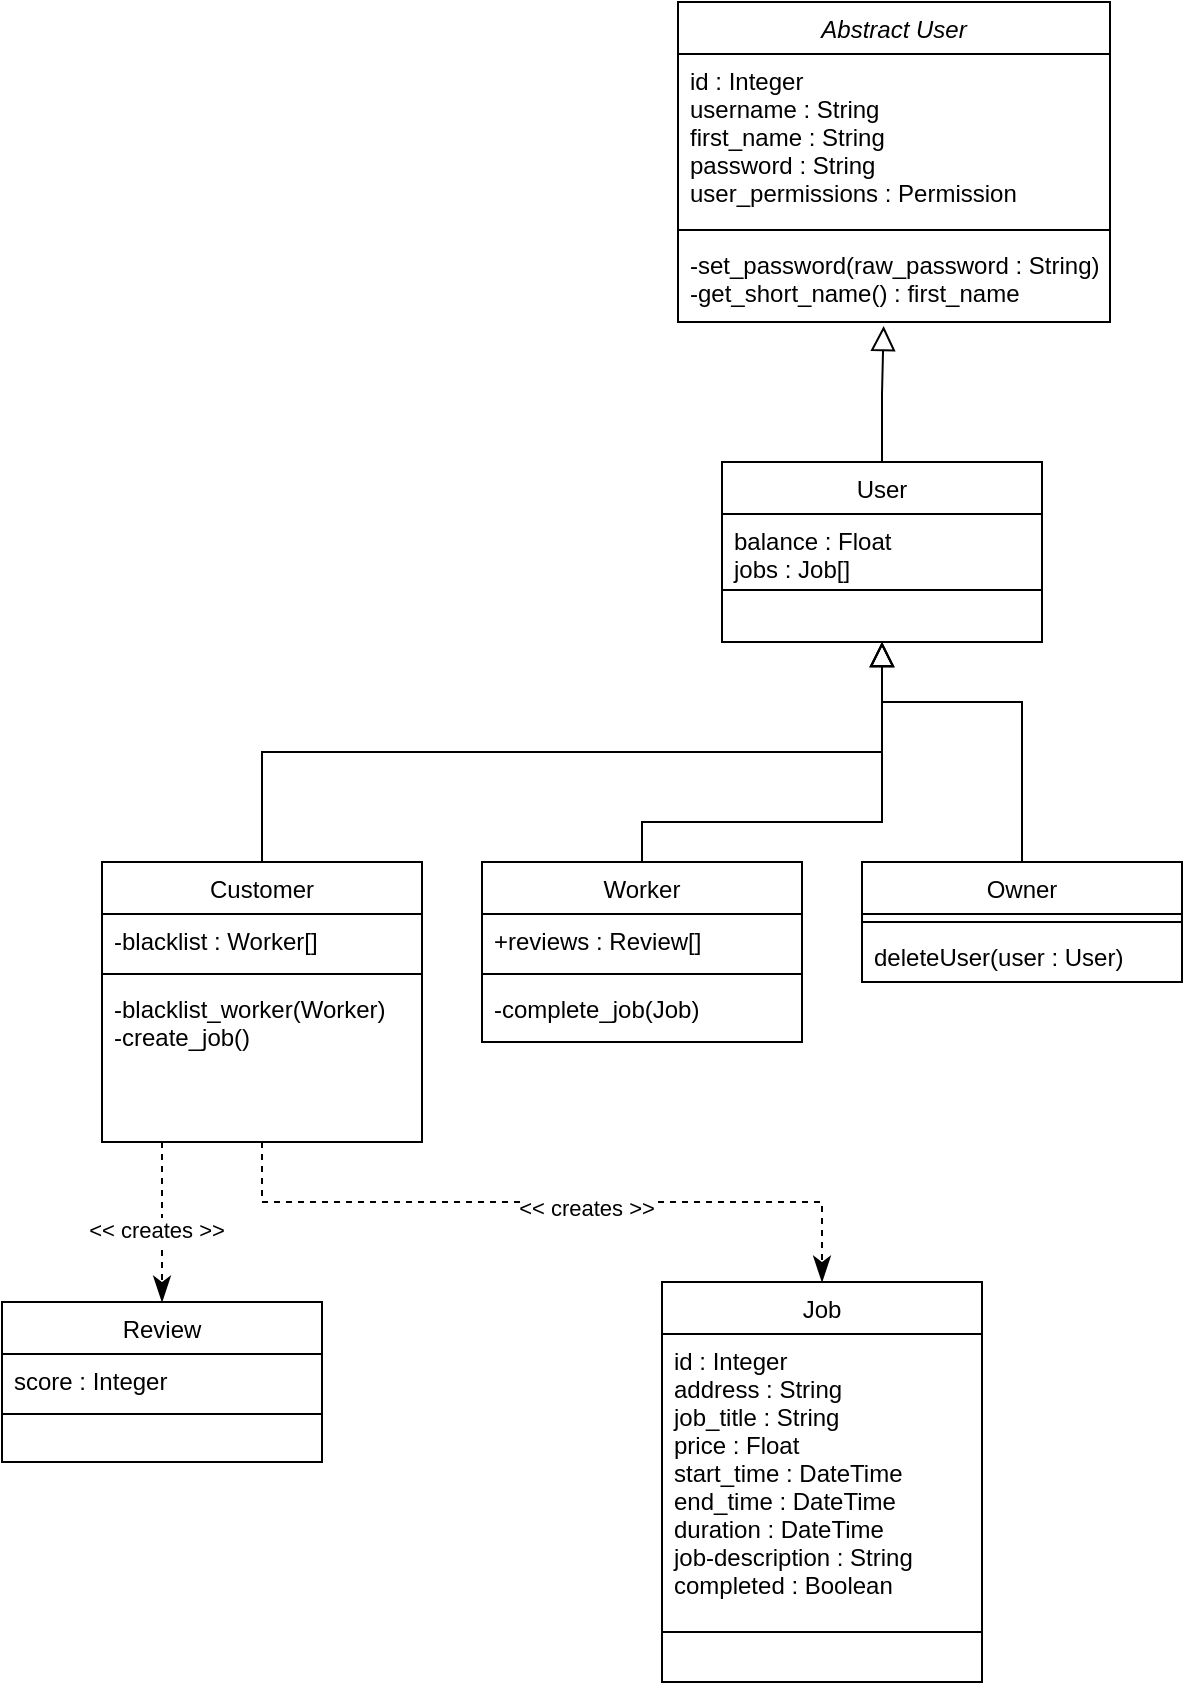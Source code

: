 <mxfile version="14.6.1" type="device"><diagram id="C5RBs43oDa-KdzZeNtuy" name="Page-1"><mxGraphModel dx="2148" dy="1902" grid="1" gridSize="10" guides="1" tooltips="1" connect="1" arrows="1" fold="1" page="1" pageScale="1" pageWidth="827" pageHeight="1169" math="0" shadow="0"><root><mxCell id="WIyWlLk6GJQsqaUBKTNV-0"/><mxCell id="WIyWlLk6GJQsqaUBKTNV-1" parent="WIyWlLk6GJQsqaUBKTNV-0"/><mxCell id="zkfFHV4jXpPFQw0GAbJ--0" value="User" style="swimlane;fontStyle=0;align=center;verticalAlign=top;childLayout=stackLayout;horizontal=1;startSize=26;horizontalStack=0;resizeParent=1;resizeLast=0;collapsible=1;marginBottom=0;rounded=0;shadow=0;strokeWidth=1;" parent="WIyWlLk6GJQsqaUBKTNV-1" vertex="1"><mxGeometry x="220" y="120" width="160" height="90" as="geometry"><mxRectangle x="220" y="120" width="160" height="26" as="alternateBounds"/></mxGeometry></mxCell><mxCell id="zkfFHV4jXpPFQw0GAbJ--1" value="balance : Float&#10;jobs : Job[]" style="text;align=left;verticalAlign=top;spacingLeft=4;spacingRight=4;overflow=hidden;rotatable=0;points=[[0,0.5],[1,0.5]];portConstraint=eastwest;" parent="zkfFHV4jXpPFQw0GAbJ--0" vertex="1"><mxGeometry y="26" width="160" height="34" as="geometry"/></mxCell><mxCell id="zkfFHV4jXpPFQw0GAbJ--4" value="" style="line;html=1;strokeWidth=1;align=left;verticalAlign=middle;spacingTop=-1;spacingLeft=3;spacingRight=3;rotatable=0;labelPosition=right;points=[];portConstraint=eastwest;" parent="zkfFHV4jXpPFQw0GAbJ--0" vertex="1"><mxGeometry y="60" width="160" height="8" as="geometry"/></mxCell><mxCell id="zkfFHV4jXpPFQw0GAbJ--6" value="Customer" style="swimlane;fontStyle=0;align=center;verticalAlign=top;childLayout=stackLayout;horizontal=1;startSize=26;horizontalStack=0;resizeParent=1;resizeLast=0;collapsible=1;marginBottom=0;rounded=0;shadow=0;strokeWidth=1;" parent="WIyWlLk6GJQsqaUBKTNV-1" vertex="1"><mxGeometry x="-90" y="320" width="160" height="140" as="geometry"><mxRectangle x="130" y="380" width="160" height="26" as="alternateBounds"/></mxGeometry></mxCell><mxCell id="zkfFHV4jXpPFQw0GAbJ--7" value="-blacklist : Worker[]" style="text;align=left;verticalAlign=top;spacingLeft=4;spacingRight=4;overflow=hidden;rotatable=0;points=[[0,0.5],[1,0.5]];portConstraint=eastwest;" parent="zkfFHV4jXpPFQw0GAbJ--6" vertex="1"><mxGeometry y="26" width="160" height="26" as="geometry"/></mxCell><mxCell id="zkfFHV4jXpPFQw0GAbJ--9" value="" style="line;html=1;strokeWidth=1;align=left;verticalAlign=middle;spacingTop=-1;spacingLeft=3;spacingRight=3;rotatable=0;labelPosition=right;points=[];portConstraint=eastwest;" parent="zkfFHV4jXpPFQw0GAbJ--6" vertex="1"><mxGeometry y="52" width="160" height="8" as="geometry"/></mxCell><mxCell id="zkfFHV4jXpPFQw0GAbJ--10" value="-blacklist_worker(Worker)&#10;-create_job()" style="text;align=left;verticalAlign=top;spacingLeft=4;spacingRight=4;overflow=hidden;rotatable=0;points=[[0,0.5],[1,0.5]];portConstraint=eastwest;fontStyle=0" parent="zkfFHV4jXpPFQw0GAbJ--6" vertex="1"><mxGeometry y="60" width="160" height="80" as="geometry"/></mxCell><mxCell id="zkfFHV4jXpPFQw0GAbJ--12" value="" style="endArrow=block;endSize=10;endFill=0;shadow=0;strokeWidth=1;rounded=0;edgeStyle=elbowEdgeStyle;elbow=vertical;" parent="WIyWlLk6GJQsqaUBKTNV-1" source="zkfFHV4jXpPFQw0GAbJ--6" target="zkfFHV4jXpPFQw0GAbJ--0" edge="1"><mxGeometry width="160" relative="1" as="geometry"><mxPoint x="200" y="203" as="sourcePoint"/><mxPoint x="200" y="203" as="targetPoint"/></mxGeometry></mxCell><mxCell id="zkfFHV4jXpPFQw0GAbJ--16" value="" style="endArrow=block;endSize=10;endFill=0;shadow=0;strokeWidth=1;rounded=0;edgeStyle=elbowEdgeStyle;elbow=vertical;exitX=0.5;exitY=0;exitDx=0;exitDy=0;" parent="WIyWlLk6GJQsqaUBKTNV-1" source="jamWjttyql0oKtKas-Qv-17" target="zkfFHV4jXpPFQw0GAbJ--0" edge="1"><mxGeometry width="160" relative="1" as="geometry"><mxPoint x="170" y="370" as="sourcePoint"/><mxPoint x="310" y="271" as="targetPoint"/><Array as="points"><mxPoint x="300" y="300"/></Array></mxGeometry></mxCell><mxCell id="zkfFHV4jXpPFQw0GAbJ--17" value="Review" style="swimlane;fontStyle=0;align=center;verticalAlign=top;childLayout=stackLayout;horizontal=1;startSize=26;horizontalStack=0;resizeParent=1;resizeLast=0;collapsible=1;marginBottom=0;rounded=0;shadow=0;strokeWidth=1;" parent="WIyWlLk6GJQsqaUBKTNV-1" vertex="1"><mxGeometry x="-140" y="540" width="160" height="80" as="geometry"><mxRectangle x="550" y="140" width="160" height="26" as="alternateBounds"/></mxGeometry></mxCell><mxCell id="zkfFHV4jXpPFQw0GAbJ--18" value="score : Integer" style="text;align=left;verticalAlign=top;spacingLeft=4;spacingRight=4;overflow=hidden;rotatable=0;points=[[0,0.5],[1,0.5]];portConstraint=eastwest;" parent="zkfFHV4jXpPFQw0GAbJ--17" vertex="1"><mxGeometry y="26" width="160" height="26" as="geometry"/></mxCell><mxCell id="zkfFHV4jXpPFQw0GAbJ--23" value="" style="line;html=1;strokeWidth=1;align=left;verticalAlign=middle;spacingTop=-1;spacingLeft=3;spacingRight=3;rotatable=0;labelPosition=right;points=[];portConstraint=eastwest;" parent="zkfFHV4jXpPFQw0GAbJ--17" vertex="1"><mxGeometry y="52" width="160" height="8" as="geometry"/></mxCell><mxCell id="jamWjttyql0oKtKas-Qv-2" value="Abstract User" style="swimlane;fontStyle=2;align=center;verticalAlign=top;childLayout=stackLayout;horizontal=1;startSize=26;horizontalStack=0;resizeParent=1;resizeLast=0;collapsible=1;marginBottom=0;rounded=0;shadow=0;strokeWidth=1;" parent="WIyWlLk6GJQsqaUBKTNV-1" vertex="1"><mxGeometry x="198" y="-110" width="216" height="160" as="geometry"><mxRectangle x="220" y="120" width="160" height="26" as="alternateBounds"/></mxGeometry></mxCell><mxCell id="jamWjttyql0oKtKas-Qv-3" value="id : Integer&#10;username : String&#10;first_name : String&#10;password : String&#10;user_permissions : Permission&#10;" style="text;align=left;verticalAlign=top;spacingLeft=4;spacingRight=4;overflow=hidden;rotatable=0;points=[[0,0.5],[1,0.5]];portConstraint=eastwest;" parent="jamWjttyql0oKtKas-Qv-2" vertex="1"><mxGeometry y="26" width="216" height="84" as="geometry"/></mxCell><mxCell id="jamWjttyql0oKtKas-Qv-4" value="" style="line;html=1;strokeWidth=1;align=left;verticalAlign=middle;spacingTop=-1;spacingLeft=3;spacingRight=3;rotatable=0;labelPosition=right;points=[];portConstraint=eastwest;" parent="jamWjttyql0oKtKas-Qv-2" vertex="1"><mxGeometry y="110" width="216" height="8" as="geometry"/></mxCell><mxCell id="jamWjttyql0oKtKas-Qv-5" value="-set_password(raw_password : String)&#10;-get_short_name() : first_name" style="text;align=left;verticalAlign=top;spacingLeft=4;spacingRight=4;overflow=hidden;rotatable=0;points=[[0,0.5],[1,0.5]];portConstraint=eastwest;" parent="jamWjttyql0oKtKas-Qv-2" vertex="1"><mxGeometry y="118" width="216" height="42" as="geometry"/></mxCell><mxCell id="jamWjttyql0oKtKas-Qv-10" value="" style="endArrow=block;endSize=10;endFill=0;shadow=0;strokeWidth=1;rounded=0;edgeStyle=elbowEdgeStyle;elbow=vertical;entryX=0.476;entryY=1.048;entryDx=0;entryDy=0;entryPerimeter=0;exitX=0.5;exitY=0;exitDx=0;exitDy=0;" parent="WIyWlLk6GJQsqaUBKTNV-1" source="zkfFHV4jXpPFQw0GAbJ--0" target="jamWjttyql0oKtKas-Qv-5" edge="1"><mxGeometry width="160" relative="1" as="geometry"><mxPoint x="465" y="162" as="sourcePoint"/><mxPoint x="355" y="60" as="targetPoint"/></mxGeometry></mxCell><mxCell id="jamWjttyql0oKtKas-Qv-15" value="" style="endArrow=block;endSize=10;endFill=0;shadow=0;strokeWidth=1;rounded=0;edgeStyle=elbowEdgeStyle;elbow=vertical;exitX=0.5;exitY=0;exitDx=0;exitDy=0;" parent="WIyWlLk6GJQsqaUBKTNV-1" source="jamWjttyql0oKtKas-Qv-23" edge="1"><mxGeometry width="160" relative="1" as="geometry"><mxPoint x="370" y="370" as="sourcePoint"/><mxPoint x="300" y="210" as="targetPoint"/><Array as="points"><mxPoint x="410" y="240"/></Array></mxGeometry></mxCell><mxCell id="jamWjttyql0oKtKas-Qv-17" value="Worker" style="swimlane;fontStyle=0;align=center;verticalAlign=top;childLayout=stackLayout;horizontal=1;startSize=26;horizontalStack=0;resizeParent=1;resizeLast=0;collapsible=1;marginBottom=0;rounded=0;shadow=0;strokeWidth=1;" parent="WIyWlLk6GJQsqaUBKTNV-1" vertex="1"><mxGeometry x="100" y="320" width="160" height="90" as="geometry"><mxRectangle x="130" y="380" width="160" height="26" as="alternateBounds"/></mxGeometry></mxCell><mxCell id="jamWjttyql0oKtKas-Qv-18" value="+reviews : Review[]" style="text;align=left;verticalAlign=top;spacingLeft=4;spacingRight=4;overflow=hidden;rotatable=0;points=[[0,0.5],[1,0.5]];portConstraint=eastwest;" parent="jamWjttyql0oKtKas-Qv-17" vertex="1"><mxGeometry y="26" width="160" height="26" as="geometry"/></mxCell><mxCell id="jamWjttyql0oKtKas-Qv-20" value="" style="line;html=1;strokeWidth=1;align=left;verticalAlign=middle;spacingTop=-1;spacingLeft=3;spacingRight=3;rotatable=0;labelPosition=right;points=[];portConstraint=eastwest;" parent="jamWjttyql0oKtKas-Qv-17" vertex="1"><mxGeometry y="52" width="160" height="8" as="geometry"/></mxCell><mxCell id="7aDmkVSCCBcbJCF5BBJy-2" value="-complete_job(Job)" style="text;align=left;verticalAlign=top;spacingLeft=4;spacingRight=4;overflow=hidden;rotatable=0;points=[[0,0.5],[1,0.5]];portConstraint=eastwest;fontStyle=0" vertex="1" parent="jamWjttyql0oKtKas-Qv-17"><mxGeometry y="60" width="160" height="30" as="geometry"/></mxCell><mxCell id="jamWjttyql0oKtKas-Qv-23" value="Owner" style="swimlane;fontStyle=0;align=center;verticalAlign=top;childLayout=stackLayout;horizontal=1;startSize=26;horizontalStack=0;resizeParent=1;resizeLast=0;collapsible=1;marginBottom=0;rounded=0;shadow=0;strokeWidth=1;" parent="WIyWlLk6GJQsqaUBKTNV-1" vertex="1"><mxGeometry x="290" y="320" width="160" height="60" as="geometry"><mxRectangle x="130" y="380" width="160" height="26" as="alternateBounds"/></mxGeometry></mxCell><mxCell id="jamWjttyql0oKtKas-Qv-26" value="" style="line;html=1;strokeWidth=1;align=left;verticalAlign=middle;spacingTop=-1;spacingLeft=3;spacingRight=3;rotatable=0;labelPosition=right;points=[];portConstraint=eastwest;" parent="jamWjttyql0oKtKas-Qv-23" vertex="1"><mxGeometry y="26" width="160" height="8" as="geometry"/></mxCell><mxCell id="jamWjttyql0oKtKas-Qv-28" value="deleteUser(user : User)" style="text;align=left;verticalAlign=top;spacingLeft=4;spacingRight=4;overflow=hidden;rotatable=0;points=[[0,0.5],[1,0.5]];portConstraint=eastwest;" parent="jamWjttyql0oKtKas-Qv-23" vertex="1"><mxGeometry y="34" width="160" height="26" as="geometry"/></mxCell><mxCell id="jamWjttyql0oKtKas-Qv-29" value="Job" style="swimlane;fontStyle=0;align=center;verticalAlign=top;childLayout=stackLayout;horizontal=1;startSize=26;horizontalStack=0;resizeParent=1;resizeLast=0;collapsible=1;marginBottom=0;rounded=0;shadow=0;strokeWidth=1;" parent="WIyWlLk6GJQsqaUBKTNV-1" vertex="1"><mxGeometry x="190" y="530" width="160" height="200" as="geometry"><mxRectangle x="550" y="140" width="160" height="26" as="alternateBounds"/></mxGeometry></mxCell><mxCell id="jamWjttyql0oKtKas-Qv-30" value="id : Integer&#10;address : String&#10;job_title : String&#10;price : Float&#10;start_time : DateTime&#10;end_time : DateTime&#10;duration : DateTime&#10;job-description : String&#10;completed : Boolean" style="text;align=left;verticalAlign=top;spacingLeft=4;spacingRight=4;overflow=hidden;rotatable=0;points=[[0,0.5],[1,0.5]];portConstraint=eastwest;" parent="jamWjttyql0oKtKas-Qv-29" vertex="1"><mxGeometry y="26" width="160" height="134" as="geometry"/></mxCell><mxCell id="jamWjttyql0oKtKas-Qv-31" value="" style="line;html=1;strokeWidth=1;align=left;verticalAlign=middle;spacingTop=-1;spacingLeft=3;spacingRight=3;rotatable=0;labelPosition=right;points=[];portConstraint=eastwest;" parent="jamWjttyql0oKtKas-Qv-29" vertex="1"><mxGeometry y="160" width="160" height="30" as="geometry"/></mxCell><mxCell id="jamWjttyql0oKtKas-Qv-35" value="" style="endArrow=classicThin;endSize=10;endFill=1;shadow=0;strokeWidth=1;rounded=0;edgeStyle=elbowEdgeStyle;elbow=vertical;entryX=0.5;entryY=0;entryDx=0;entryDy=0;dashed=1;" parent="WIyWlLk6GJQsqaUBKTNV-1" source="zkfFHV4jXpPFQw0GAbJ--6" target="jamWjttyql0oKtKas-Qv-29" edge="1"><mxGeometry width="160" relative="1" as="geometry"><mxPoint y="490" as="sourcePoint"/><mxPoint x="310" y="450" as="targetPoint"/><Array as="points"><mxPoint x="140" y="490"/></Array></mxGeometry></mxCell><mxCell id="jamWjttyql0oKtKas-Qv-36" value="&amp;lt;&amp;lt; creates &amp;gt;&amp;gt;" style="edgeLabel;html=1;align=center;verticalAlign=middle;resizable=0;points=[];" parent="jamWjttyql0oKtKas-Qv-35" vertex="1" connectable="0"><mxGeometry x="0.093" y="-3" relative="1" as="geometry"><mxPoint as="offset"/></mxGeometry></mxCell><mxCell id="7aDmkVSCCBcbJCF5BBJy-3" value="" style="endArrow=classicThin;endSize=10;endFill=1;shadow=0;strokeWidth=1;rounded=0;edgeStyle=elbowEdgeStyle;elbow=vertical;entryX=0.5;entryY=0;entryDx=0;entryDy=0;dashed=1;" edge="1" parent="WIyWlLk6GJQsqaUBKTNV-1" source="zkfFHV4jXpPFQw0GAbJ--6" target="zkfFHV4jXpPFQw0GAbJ--17"><mxGeometry width="160" relative="1" as="geometry"><mxPoint x="-110" y="470" as="sourcePoint"/><mxPoint x="-140" y="460" as="targetPoint"/><Array as="points"><mxPoint x="-60" y="490"/></Array></mxGeometry></mxCell><mxCell id="7aDmkVSCCBcbJCF5BBJy-4" value="&amp;lt;&amp;lt; creates &amp;gt;&amp;gt;" style="edgeLabel;html=1;align=center;verticalAlign=middle;resizable=0;points=[];" vertex="1" connectable="0" parent="7aDmkVSCCBcbJCF5BBJy-3"><mxGeometry x="0.093" y="-3" relative="1" as="geometry"><mxPoint as="offset"/></mxGeometry></mxCell></root></mxGraphModel></diagram></mxfile>